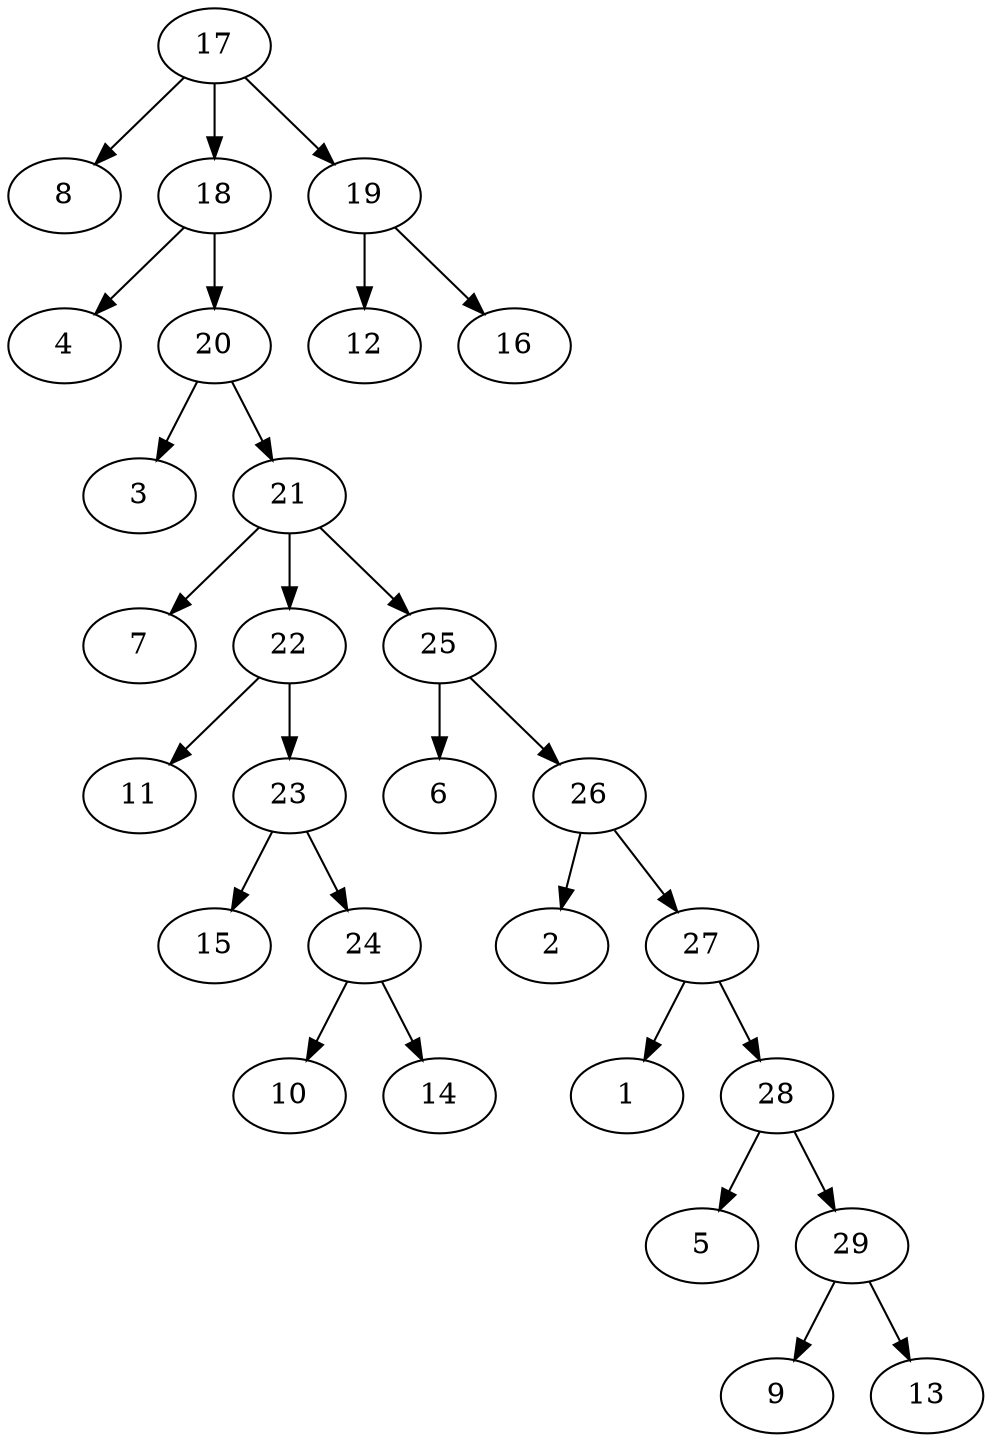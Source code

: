 digraph G {
center = 1;
size="10,10";
1;
2;
3;
4;
5;
6;
7;
8;
9;
10;
11;
12;
13;
14;
15;
16;
17;
18;
19;
20;
21;
22;
23;
24;
25;
26;
27;
28;
29;
17 -> 8 ;
17 -> 18 ;
17 -> 19 ;
18 -> 4 ;
18 -> 20 ;
19 -> 12 ;
19 -> 16 ;
20 -> 3 ;
20 -> 21 ;
21 -> 7 ;
21 -> 22 ;
21 -> 25 ;
22 -> 11 ;
22 -> 23 ;
23 -> 15 ;
23 -> 24 ;
24 -> 10 ;
24 -> 14 ;
25 -> 6 ;
25 -> 26 ;
26 -> 2 ;
26 -> 27 ;
27 -> 1 ;
27 -> 28 ;
28 -> 5 ;
28 -> 29 ;
29 -> 9 ;
29 -> 13 ;
}